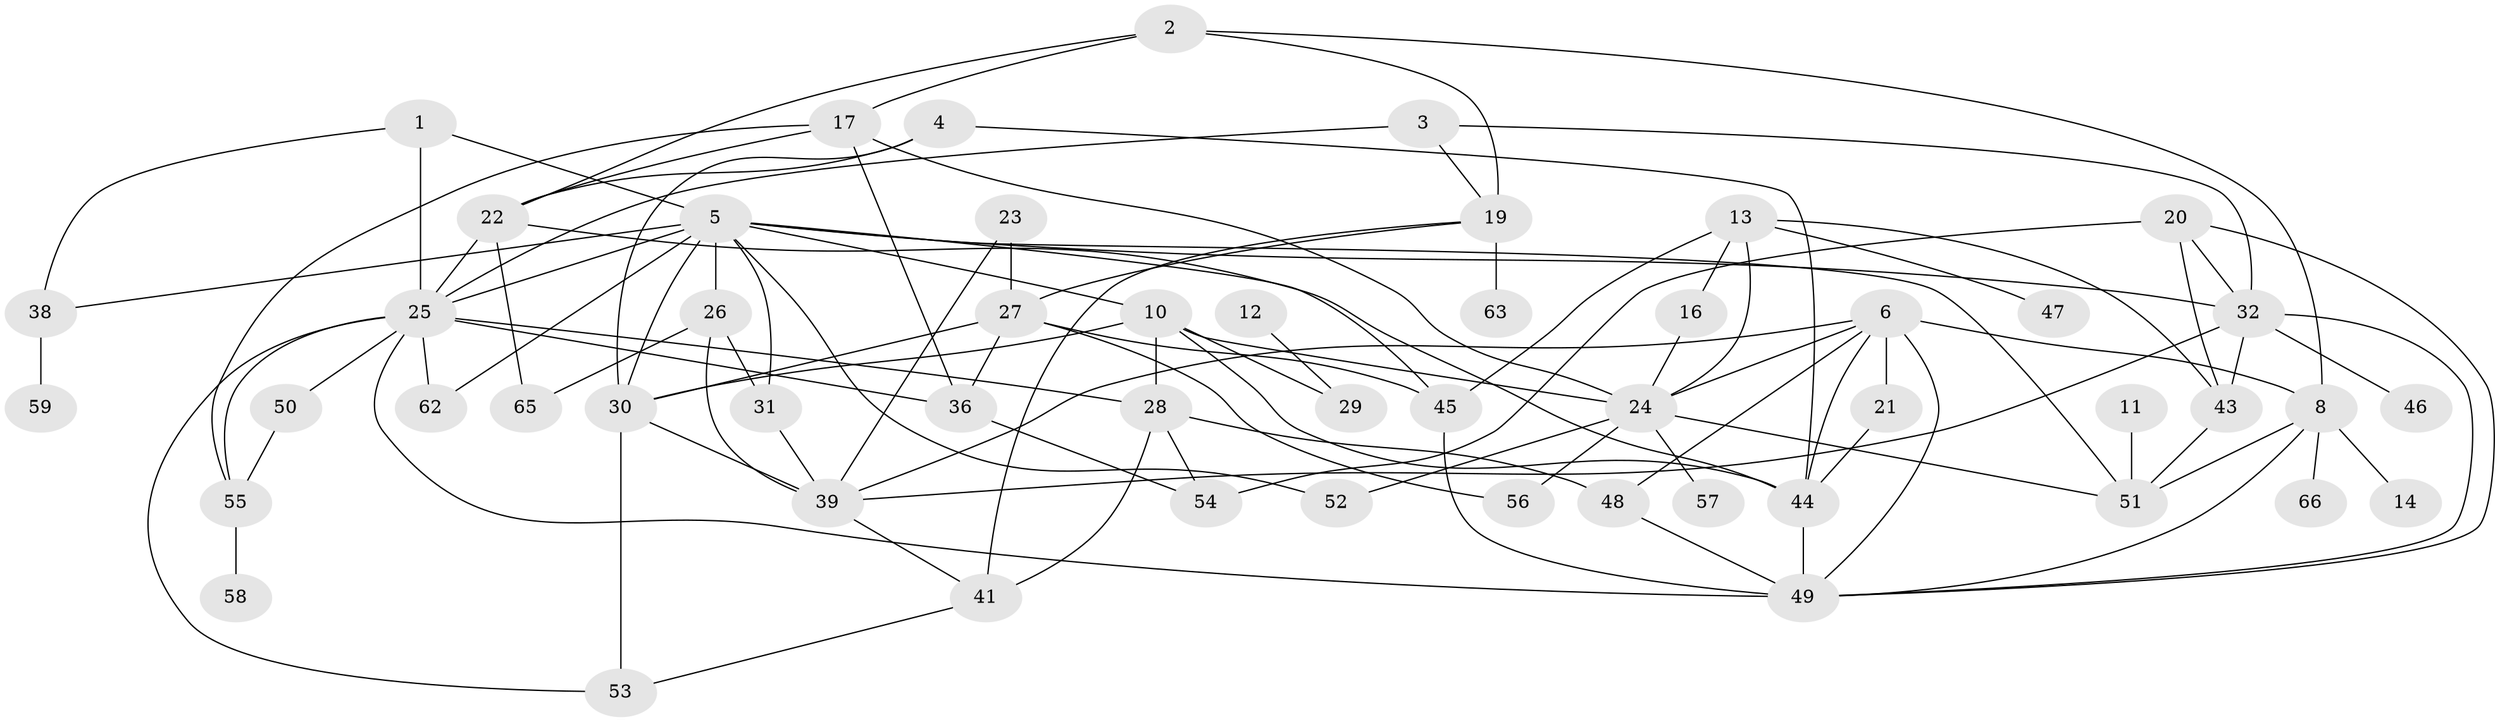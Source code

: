 // original degree distribution, {2: 0.22137404580152673, 3: 0.13740458015267176, 4: 0.1984732824427481, 1: 0.22137404580152673, 5: 0.08396946564885496, 0: 0.08396946564885496, 6: 0.030534351145038167, 7: 0.015267175572519083, 8: 0.007633587786259542}
// Generated by graph-tools (version 1.1) at 2025/48/03/04/25 22:48:29]
// undirected, 53 vertices, 103 edges
graph export_dot {
  node [color=gray90,style=filled];
  1;
  2;
  3;
  4;
  5;
  6;
  8;
  10;
  11;
  12;
  13;
  14;
  16;
  17;
  19;
  20;
  21;
  22;
  23;
  24;
  25;
  26;
  27;
  28;
  29;
  30;
  31;
  32;
  36;
  38;
  39;
  41;
  43;
  44;
  45;
  46;
  47;
  48;
  49;
  50;
  51;
  52;
  53;
  54;
  55;
  56;
  57;
  58;
  59;
  62;
  63;
  65;
  66;
  1 -- 5 [weight=1.0];
  1 -- 25 [weight=1.0];
  1 -- 38 [weight=1.0];
  2 -- 8 [weight=1.0];
  2 -- 17 [weight=1.0];
  2 -- 19 [weight=1.0];
  2 -- 22 [weight=1.0];
  3 -- 19 [weight=1.0];
  3 -- 25 [weight=1.0];
  3 -- 32 [weight=1.0];
  4 -- 22 [weight=1.0];
  4 -- 30 [weight=1.0];
  4 -- 44 [weight=1.0];
  5 -- 10 [weight=1.0];
  5 -- 25 [weight=1.0];
  5 -- 26 [weight=3.0];
  5 -- 30 [weight=1.0];
  5 -- 31 [weight=1.0];
  5 -- 32 [weight=1.0];
  5 -- 38 [weight=2.0];
  5 -- 45 [weight=1.0];
  5 -- 51 [weight=1.0];
  5 -- 52 [weight=1.0];
  5 -- 62 [weight=1.0];
  6 -- 8 [weight=1.0];
  6 -- 21 [weight=1.0];
  6 -- 24 [weight=2.0];
  6 -- 39 [weight=1.0];
  6 -- 44 [weight=1.0];
  6 -- 48 [weight=1.0];
  6 -- 49 [weight=1.0];
  8 -- 14 [weight=1.0];
  8 -- 49 [weight=1.0];
  8 -- 51 [weight=1.0];
  8 -- 66 [weight=1.0];
  10 -- 24 [weight=1.0];
  10 -- 28 [weight=1.0];
  10 -- 29 [weight=1.0];
  10 -- 30 [weight=1.0];
  10 -- 44 [weight=1.0];
  11 -- 51 [weight=1.0];
  12 -- 29 [weight=1.0];
  13 -- 16 [weight=1.0];
  13 -- 24 [weight=1.0];
  13 -- 43 [weight=1.0];
  13 -- 45 [weight=1.0];
  13 -- 47 [weight=1.0];
  16 -- 24 [weight=1.0];
  17 -- 22 [weight=1.0];
  17 -- 24 [weight=1.0];
  17 -- 36 [weight=1.0];
  17 -- 55 [weight=1.0];
  19 -- 27 [weight=1.0];
  19 -- 41 [weight=1.0];
  19 -- 63 [weight=1.0];
  20 -- 32 [weight=1.0];
  20 -- 43 [weight=1.0];
  20 -- 49 [weight=1.0];
  20 -- 54 [weight=1.0];
  21 -- 44 [weight=1.0];
  22 -- 25 [weight=1.0];
  22 -- 44 [weight=1.0];
  22 -- 65 [weight=1.0];
  23 -- 27 [weight=1.0];
  23 -- 39 [weight=1.0];
  24 -- 51 [weight=1.0];
  24 -- 52 [weight=1.0];
  24 -- 56 [weight=1.0];
  24 -- 57 [weight=1.0];
  25 -- 28 [weight=1.0];
  25 -- 36 [weight=1.0];
  25 -- 49 [weight=2.0];
  25 -- 50 [weight=1.0];
  25 -- 53 [weight=1.0];
  25 -- 55 [weight=1.0];
  25 -- 62 [weight=1.0];
  26 -- 31 [weight=1.0];
  26 -- 39 [weight=1.0];
  26 -- 65 [weight=1.0];
  27 -- 30 [weight=1.0];
  27 -- 36 [weight=1.0];
  27 -- 45 [weight=1.0];
  27 -- 56 [weight=1.0];
  28 -- 41 [weight=1.0];
  28 -- 48 [weight=1.0];
  28 -- 54 [weight=2.0];
  30 -- 39 [weight=2.0];
  30 -- 53 [weight=1.0];
  31 -- 39 [weight=1.0];
  32 -- 39 [weight=1.0];
  32 -- 43 [weight=1.0];
  32 -- 46 [weight=1.0];
  32 -- 49 [weight=1.0];
  36 -- 54 [weight=1.0];
  38 -- 59 [weight=1.0];
  39 -- 41 [weight=1.0];
  41 -- 53 [weight=1.0];
  43 -- 51 [weight=1.0];
  44 -- 49 [weight=1.0];
  45 -- 49 [weight=1.0];
  48 -- 49 [weight=1.0];
  50 -- 55 [weight=1.0];
  55 -- 58 [weight=1.0];
}
